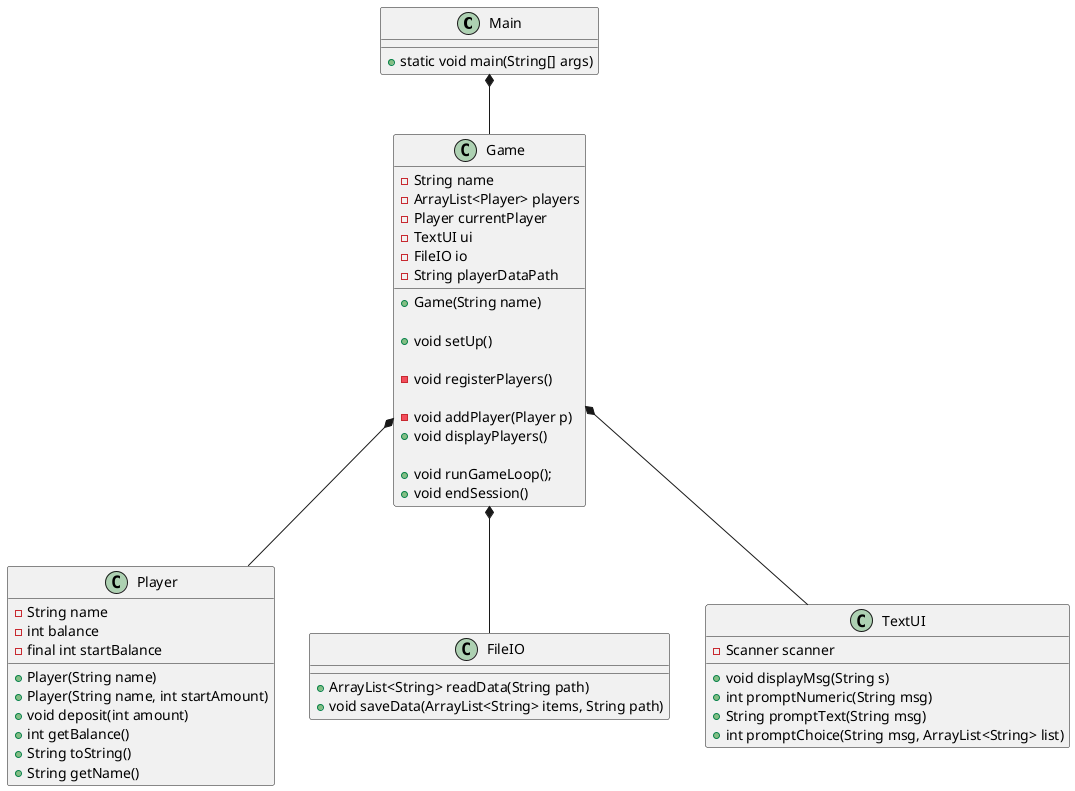 @startuml
class Main{
+ static void main(String[] args)
}

class Game{
 - String name
 - ArrayList<Player> players
 - Player currentPlayer
 - TextUI ui
 - FileIO io
 - String playerDataPath
 + Game(String name)

 ' gamedataload, object creation, option to start new game
 + void setUp()

 'object creation with UI
  - void registerPlayers()

  - void addPlayer(Player p)
  + void displayPlayers()

 'new: we need a loop to manage each players' turn during the life cycle of the game
 + void runGameLoop();
 + void endSession()

}

class Player{
- String name
- int balance
- final int startBalance
+ Player(String name)
+ Player(String name, int startAmount)
+ void deposit(int amount)
+ int getBalance()
+ String toString()
+ String getName()

}
class FileIO{
+ ArrayList<String> readData(String path)
+ void saveData(ArrayList<String> items, String path)
}

class TextUI{
- Scanner scanner
+ void displayMsg(String s)
+ int promptNumeric(String msg)
+ String promptText(String msg)
+ int promptChoice(String msg, ArrayList<String> list)


}

Game *-- TextUI
Main *-- Game
Game *-- Player
Game *-- FileIO

@enduml